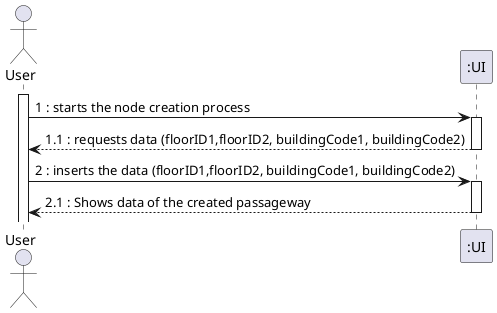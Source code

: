 @startuml
actor "User" as OE

activate OE
OE -> ":UI" : 1 : starts the node creation process
activate ":UI"
":UI" --> OE : 1.1 : requests data (floorID1,floorID2, buildingCode1, buildingCode2)
deactivate ":UI"
OE -> ":UI" : 2 : inserts the data (floorID1,floorID2, buildingCode1, buildingCode2)
activate ":UI"
":UI" --> OE : 2.1 : Shows data of the created passageway


deactivate ":UI"

@enduml